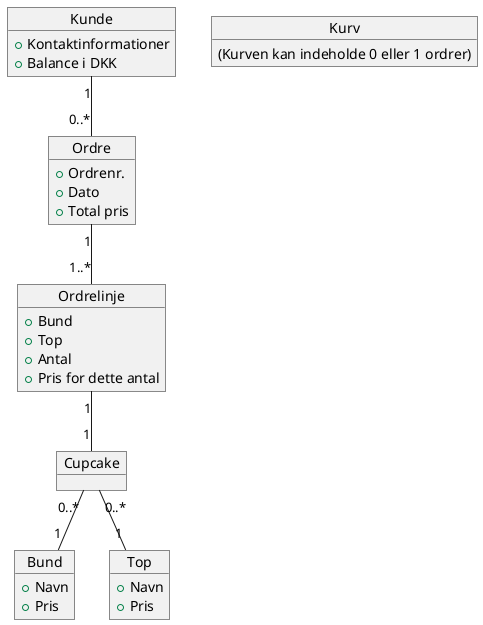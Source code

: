 @startuml
object Kunde {
+Kontaktinformationer
+Balance i DKK
}
object Kurv {
(Kurven kan indeholde 0 eller 1 ordrer)
}
object Ordre {
+Ordrenr.
+Dato
+Total pris
}
object Ordrelinje {
+Bund
+Top
+Antal
+Pris for dette antal
}
object Cupcake
object Bund {
+Navn
+Pris
}
object Top {
+Navn
+Pris
}

Kunde "1" -- "0..*" Ordre
Ordre "1" -- "1..*" Ordrelinje
Ordrelinje "1" -- "1" Cupcake
Cupcake "0..*" -- "1" Bund
Cupcake "0..*" -- "1" Top

@enduml